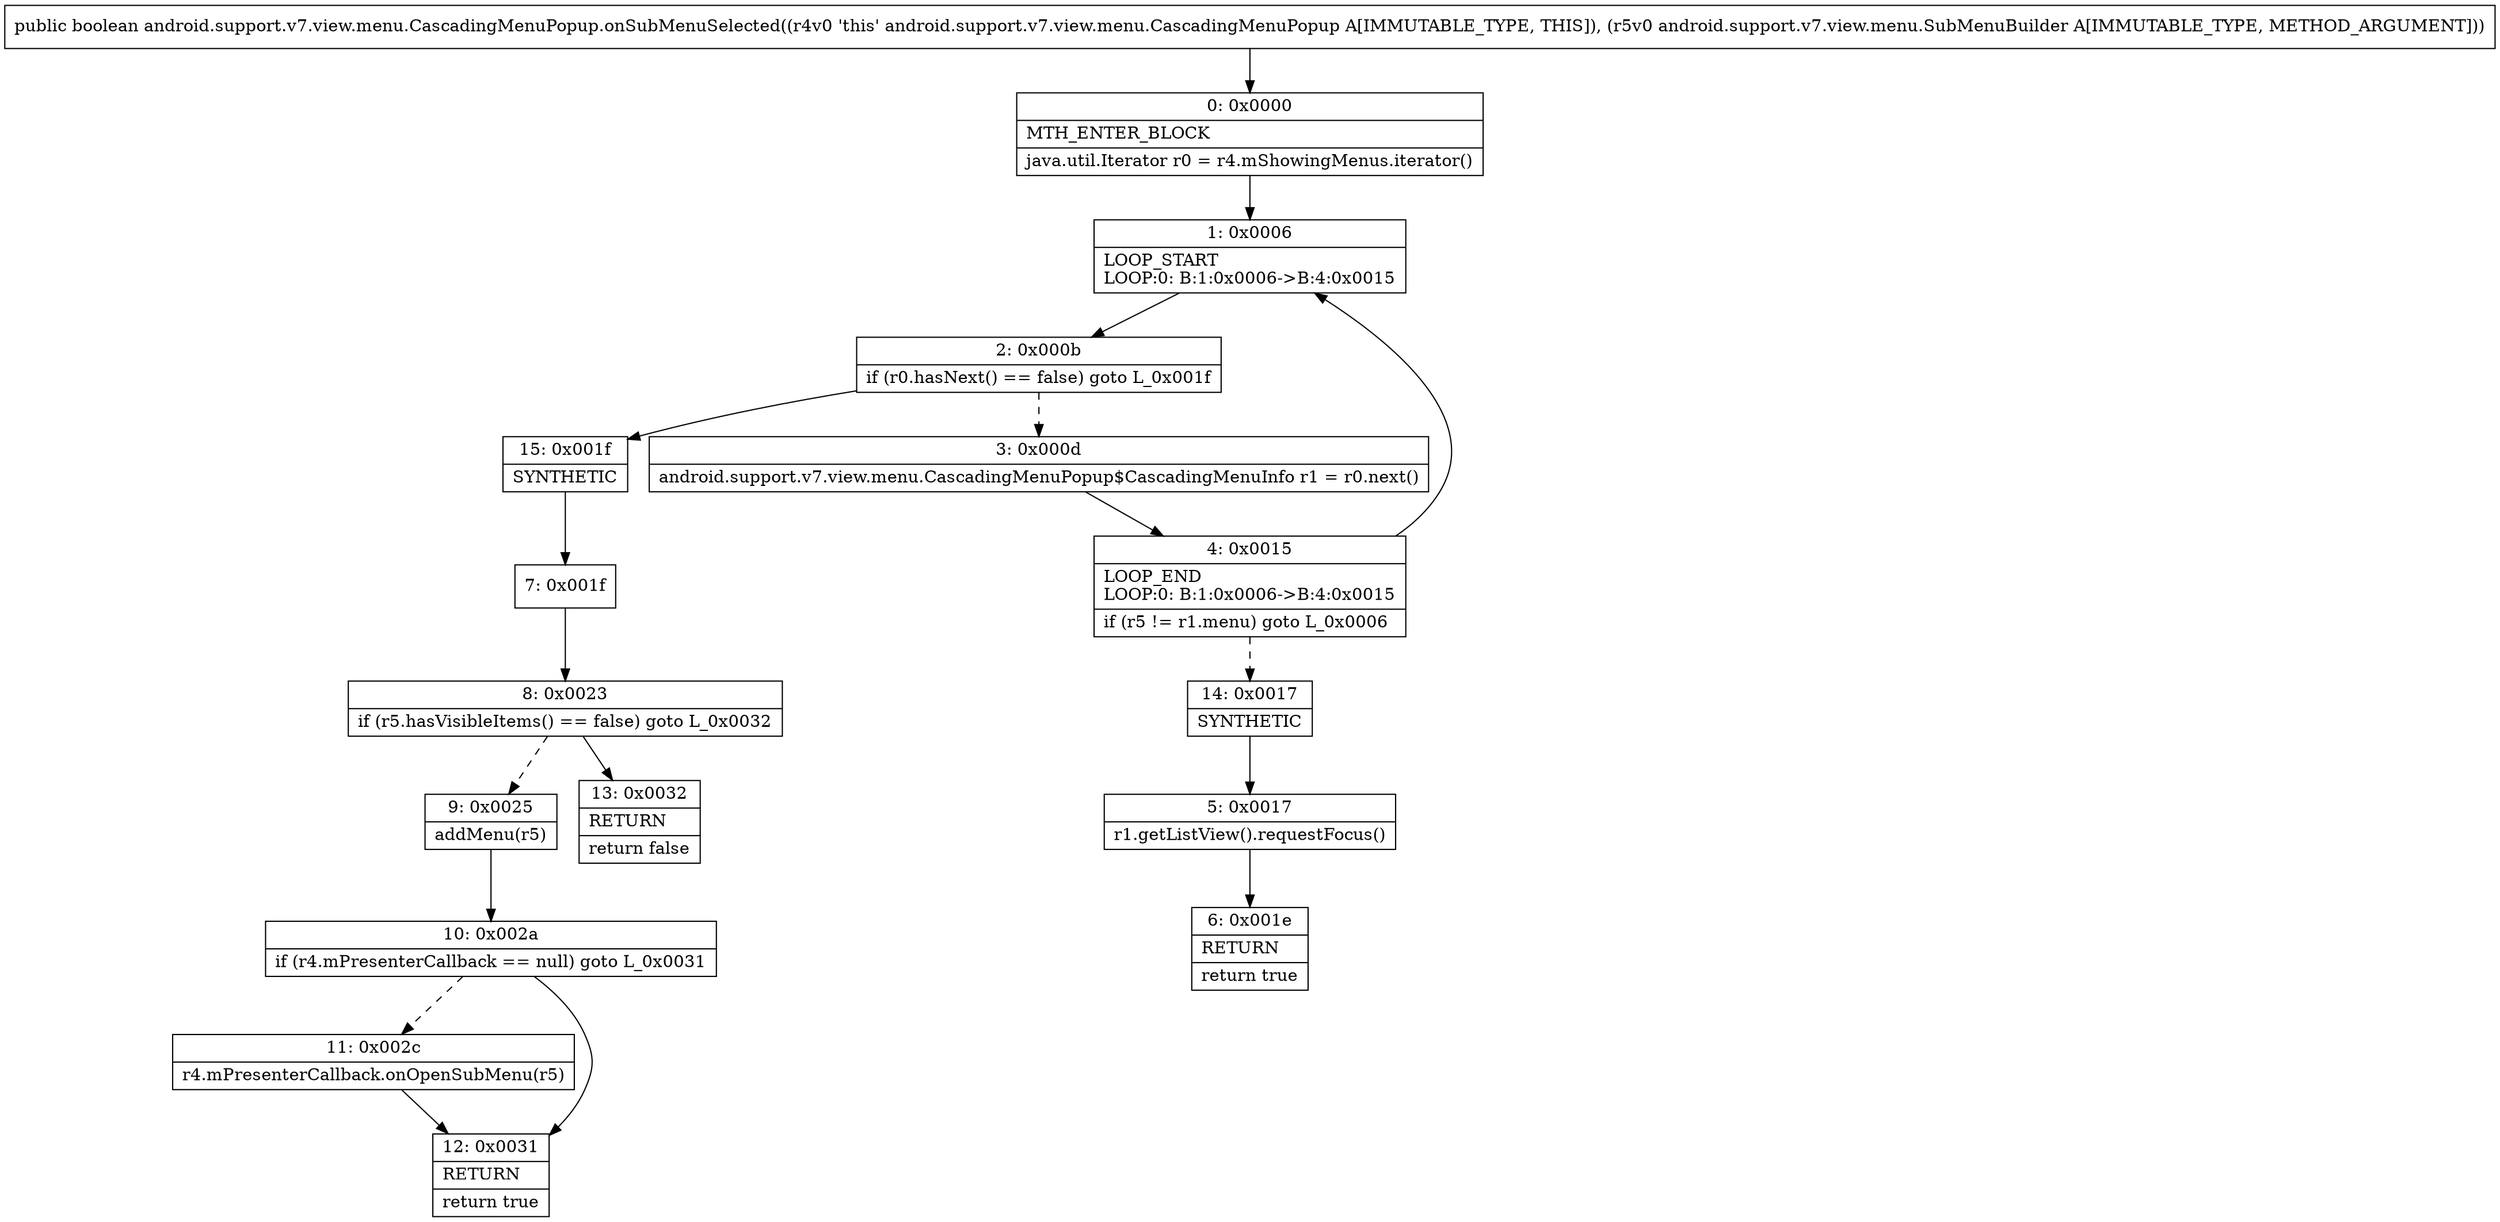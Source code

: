 digraph "CFG forandroid.support.v7.view.menu.CascadingMenuPopup.onSubMenuSelected(Landroid\/support\/v7\/view\/menu\/SubMenuBuilder;)Z" {
Node_0 [shape=record,label="{0\:\ 0x0000|MTH_ENTER_BLOCK\l|java.util.Iterator r0 = r4.mShowingMenus.iterator()\l}"];
Node_1 [shape=record,label="{1\:\ 0x0006|LOOP_START\lLOOP:0: B:1:0x0006\-\>B:4:0x0015\l}"];
Node_2 [shape=record,label="{2\:\ 0x000b|if (r0.hasNext() == false) goto L_0x001f\l}"];
Node_3 [shape=record,label="{3\:\ 0x000d|android.support.v7.view.menu.CascadingMenuPopup$CascadingMenuInfo r1 = r0.next()\l}"];
Node_4 [shape=record,label="{4\:\ 0x0015|LOOP_END\lLOOP:0: B:1:0x0006\-\>B:4:0x0015\l|if (r5 != r1.menu) goto L_0x0006\l}"];
Node_5 [shape=record,label="{5\:\ 0x0017|r1.getListView().requestFocus()\l}"];
Node_6 [shape=record,label="{6\:\ 0x001e|RETURN\l|return true\l}"];
Node_7 [shape=record,label="{7\:\ 0x001f}"];
Node_8 [shape=record,label="{8\:\ 0x0023|if (r5.hasVisibleItems() == false) goto L_0x0032\l}"];
Node_9 [shape=record,label="{9\:\ 0x0025|addMenu(r5)\l}"];
Node_10 [shape=record,label="{10\:\ 0x002a|if (r4.mPresenterCallback == null) goto L_0x0031\l}"];
Node_11 [shape=record,label="{11\:\ 0x002c|r4.mPresenterCallback.onOpenSubMenu(r5)\l}"];
Node_12 [shape=record,label="{12\:\ 0x0031|RETURN\l|return true\l}"];
Node_13 [shape=record,label="{13\:\ 0x0032|RETURN\l|return false\l}"];
Node_14 [shape=record,label="{14\:\ 0x0017|SYNTHETIC\l}"];
Node_15 [shape=record,label="{15\:\ 0x001f|SYNTHETIC\l}"];
MethodNode[shape=record,label="{public boolean android.support.v7.view.menu.CascadingMenuPopup.onSubMenuSelected((r4v0 'this' android.support.v7.view.menu.CascadingMenuPopup A[IMMUTABLE_TYPE, THIS]), (r5v0 android.support.v7.view.menu.SubMenuBuilder A[IMMUTABLE_TYPE, METHOD_ARGUMENT])) }"];
MethodNode -> Node_0;
Node_0 -> Node_1;
Node_1 -> Node_2;
Node_2 -> Node_3[style=dashed];
Node_2 -> Node_15;
Node_3 -> Node_4;
Node_4 -> Node_1;
Node_4 -> Node_14[style=dashed];
Node_5 -> Node_6;
Node_7 -> Node_8;
Node_8 -> Node_9[style=dashed];
Node_8 -> Node_13;
Node_9 -> Node_10;
Node_10 -> Node_11[style=dashed];
Node_10 -> Node_12;
Node_11 -> Node_12;
Node_14 -> Node_5;
Node_15 -> Node_7;
}

